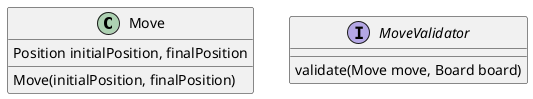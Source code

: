 @startuml Chess
class Move
Move : Position initialPosition, finalPosition
Move : Move(initialPosition, finalPosition)

interface MoveValidator
MoveValidator : validate(Move move, Board board)

@enduml